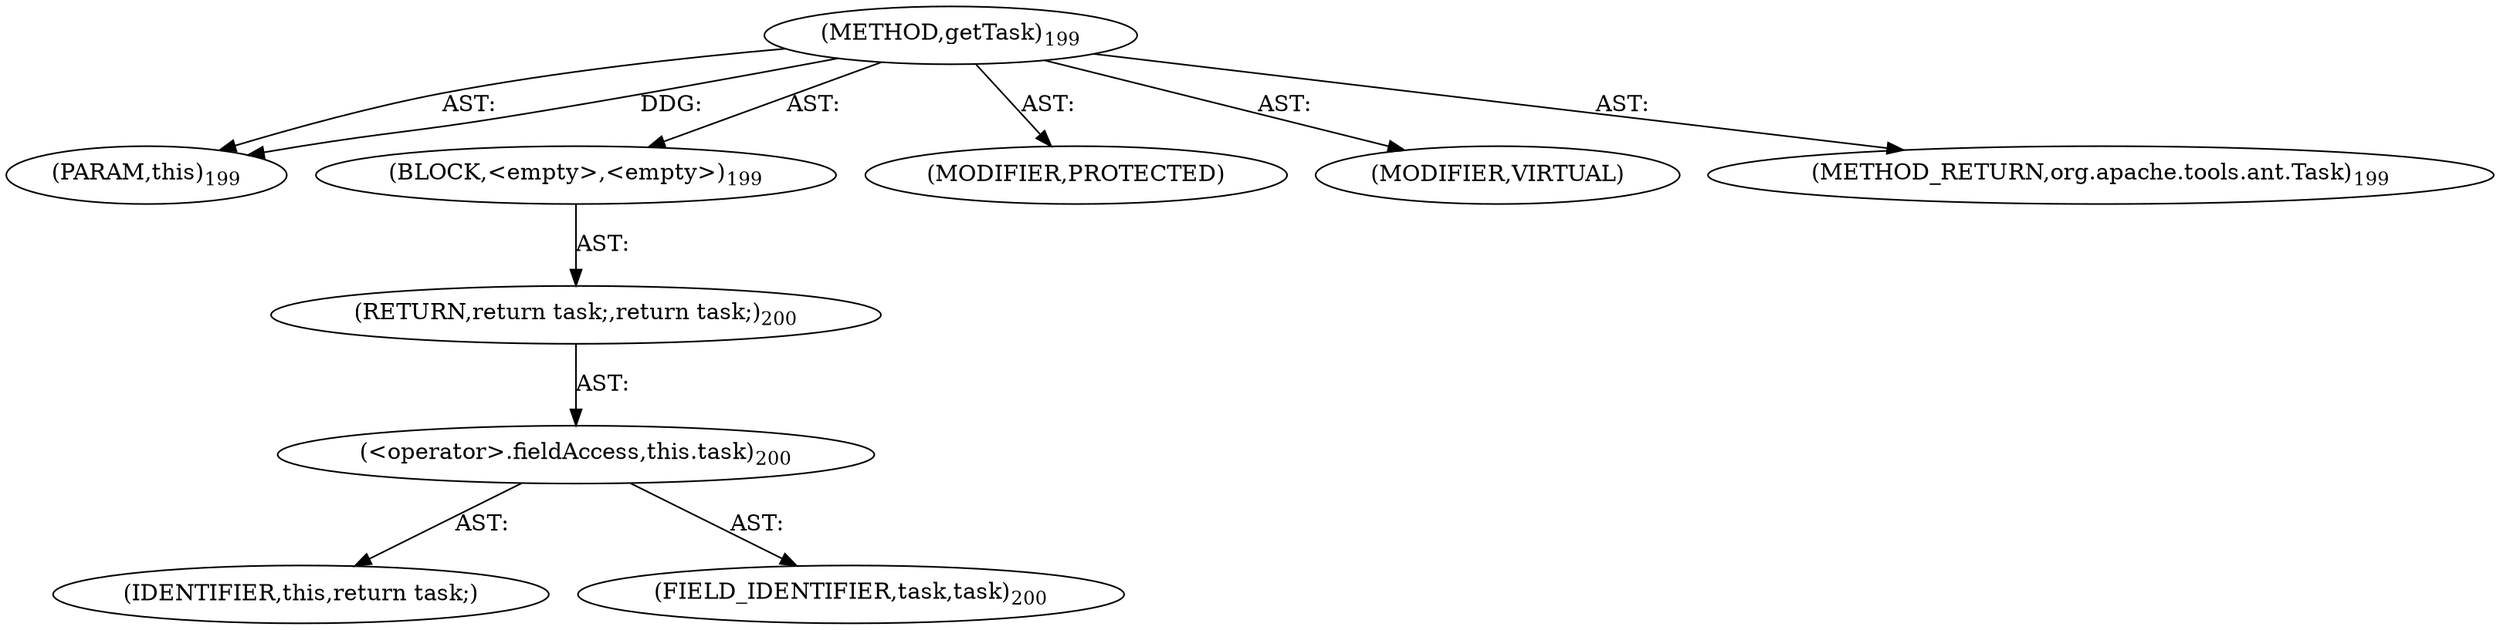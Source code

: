 digraph "getTask" {  
"111669149700" [label = <(METHOD,getTask)<SUB>199</SUB>> ]
"115964117012" [label = <(PARAM,this)<SUB>199</SUB>> ]
"25769803780" [label = <(BLOCK,&lt;empty&gt;,&lt;empty&gt;)<SUB>199</SUB>> ]
"146028888065" [label = <(RETURN,return task;,return task;)<SUB>200</SUB>> ]
"30064771081" [label = <(&lt;operator&gt;.fieldAccess,this.task)<SUB>200</SUB>> ]
"68719476781" [label = <(IDENTIFIER,this,return task;)> ]
"55834574853" [label = <(FIELD_IDENTIFIER,task,task)<SUB>200</SUB>> ]
"133143986211" [label = <(MODIFIER,PROTECTED)> ]
"133143986212" [label = <(MODIFIER,VIRTUAL)> ]
"128849018884" [label = <(METHOD_RETURN,org.apache.tools.ant.Task)<SUB>199</SUB>> ]
  "111669149700" -> "115964117012"  [ label = "AST: "] 
  "111669149700" -> "25769803780"  [ label = "AST: "] 
  "111669149700" -> "133143986211"  [ label = "AST: "] 
  "111669149700" -> "133143986212"  [ label = "AST: "] 
  "111669149700" -> "128849018884"  [ label = "AST: "] 
  "25769803780" -> "146028888065"  [ label = "AST: "] 
  "146028888065" -> "30064771081"  [ label = "AST: "] 
  "30064771081" -> "68719476781"  [ label = "AST: "] 
  "30064771081" -> "55834574853"  [ label = "AST: "] 
  "111669149700" -> "115964117012"  [ label = "DDG: "] 
}
